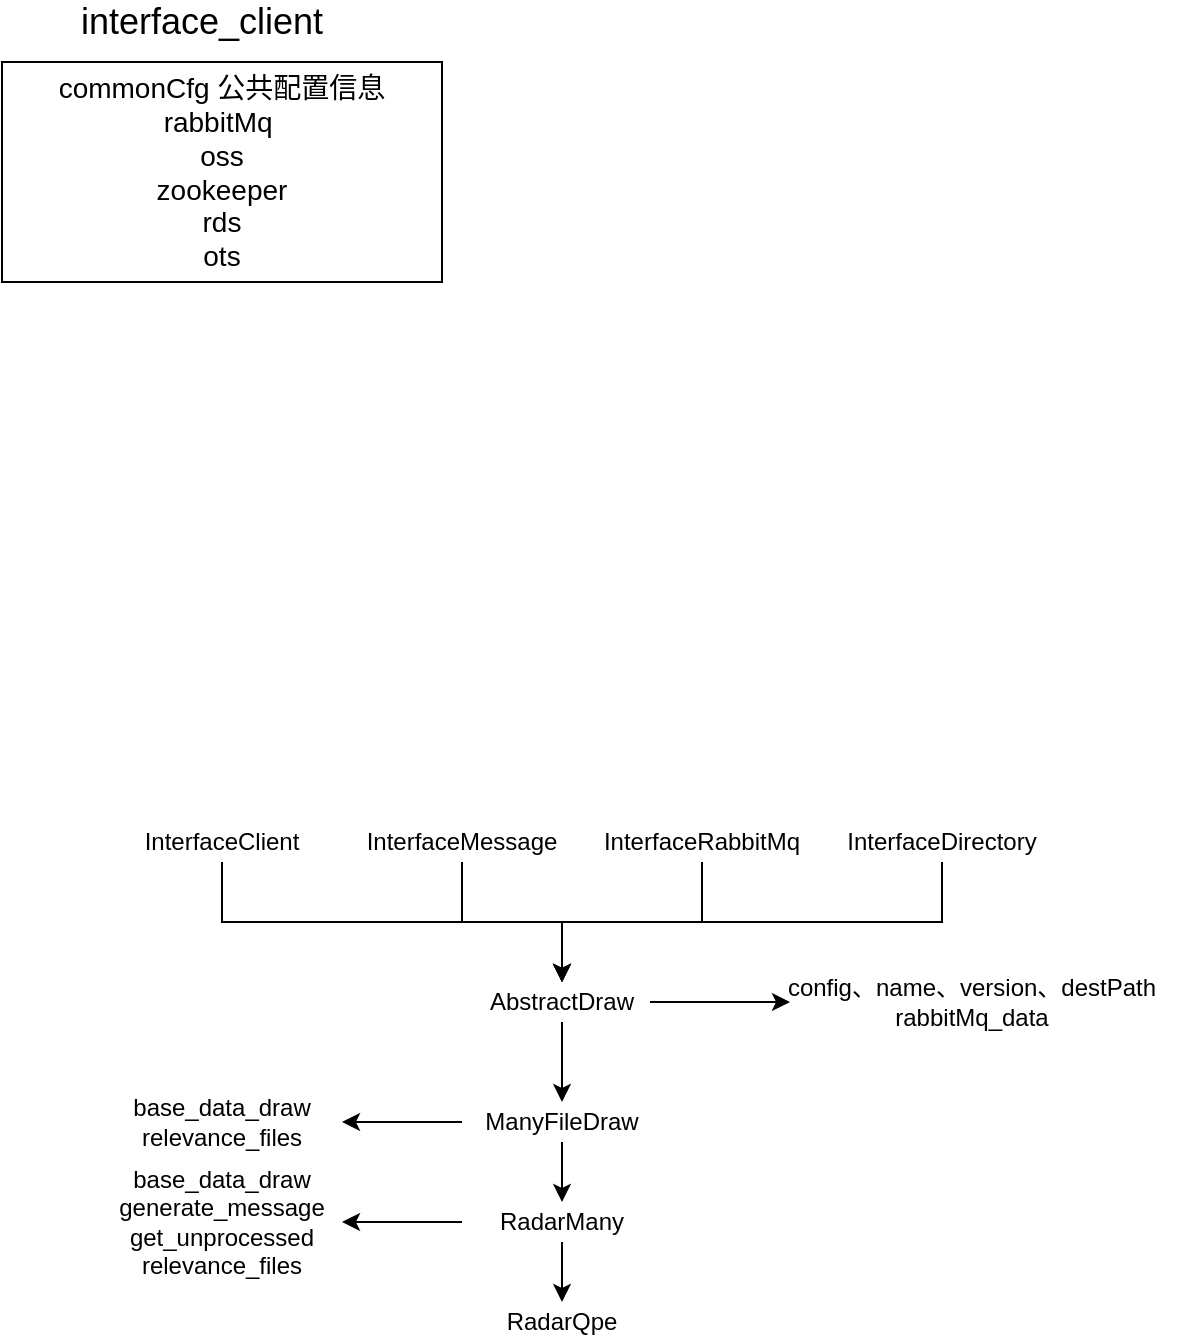 <mxfile version="14.2.7" type="github"><diagram id="YBcTHB66ucphWcAoBHSn" name="Page-1"><mxGraphModel dx="782" dy="437" grid="1" gridSize="10" guides="1" tooltips="1" connect="1" arrows="1" fold="1" page="1" pageScale="1" pageWidth="827" pageHeight="1169" math="0" shadow="0"><root><mxCell id="0"/><mxCell id="1" parent="0"/><mxCell id="yKjF_z6ax16SVA4f1wrI-1" value="&lt;font style=&quot;font-size: 14px&quot;&gt;commonCfg 公共配置信息&lt;br&gt;rabbitMq&amp;nbsp;&lt;br&gt;oss&lt;br&gt;zookeeper&lt;br&gt;rds&lt;br&gt;ots&lt;/font&gt;" style="rounded=0;whiteSpace=wrap;html=1;" parent="1" vertex="1"><mxGeometry x="140" y="40" width="220" height="110" as="geometry"/></mxCell><mxCell id="Ohb6vAUweagrgvJwGbF--2" value="&lt;font style=&quot;font-size: 18px&quot;&gt;interface_client&lt;/font&gt;" style="text;html=1;strokeColor=none;fillColor=none;align=center;verticalAlign=middle;whiteSpace=wrap;rounded=0;" vertex="1" parent="1"><mxGeometry x="220" y="10" width="40" height="20" as="geometry"/></mxCell><mxCell id="Ohb6vAUweagrgvJwGbF--3" value="RadarQpe" style="text;html=1;strokeColor=none;fillColor=none;align=center;verticalAlign=middle;whiteSpace=wrap;rounded=0;" vertex="1" parent="1"><mxGeometry x="400" y="660" width="40" height="20" as="geometry"/></mxCell><mxCell id="Ohb6vAUweagrgvJwGbF--18" value="" style="edgeStyle=orthogonalEdgeStyle;rounded=0;orthogonalLoop=1;jettySize=auto;html=1;" edge="1" parent="1" source="Ohb6vAUweagrgvJwGbF--4" target="Ohb6vAUweagrgvJwGbF--3"><mxGeometry relative="1" as="geometry"/></mxCell><mxCell id="Ohb6vAUweagrgvJwGbF--4" value="RadarMany" style="text;html=1;strokeColor=none;fillColor=none;align=center;verticalAlign=middle;whiteSpace=wrap;rounded=0;" vertex="1" parent="1"><mxGeometry x="400" y="610" width="40" height="20" as="geometry"/></mxCell><mxCell id="Ohb6vAUweagrgvJwGbF--17" value="" style="edgeStyle=orthogonalEdgeStyle;rounded=0;orthogonalLoop=1;jettySize=auto;html=1;" edge="1" parent="1" source="Ohb6vAUweagrgvJwGbF--5" target="Ohb6vAUweagrgvJwGbF--4"><mxGeometry relative="1" as="geometry"/></mxCell><mxCell id="Ohb6vAUweagrgvJwGbF--24" value="" style="edgeStyle=orthogonalEdgeStyle;rounded=0;orthogonalLoop=1;jettySize=auto;html=1;" edge="1" parent="1"><mxGeometry relative="1" as="geometry"><mxPoint x="370" y="570" as="sourcePoint"/><mxPoint x="310" y="570" as="targetPoint"/><Array as="points"><mxPoint x="320" y="570"/><mxPoint x="320" y="570"/></Array></mxGeometry></mxCell><mxCell id="Ohb6vAUweagrgvJwGbF--5" value="ManyFileDraw" style="text;html=1;strokeColor=none;fillColor=none;align=center;verticalAlign=middle;whiteSpace=wrap;rounded=0;" vertex="1" parent="1"><mxGeometry x="400" y="560" width="40" height="20" as="geometry"/></mxCell><mxCell id="Ohb6vAUweagrgvJwGbF--16" value="" style="edgeStyle=orthogonalEdgeStyle;rounded=0;orthogonalLoop=1;jettySize=auto;html=1;" edge="1" parent="1" source="Ohb6vAUweagrgvJwGbF--6" target="Ohb6vAUweagrgvJwGbF--5"><mxGeometry relative="1" as="geometry"/></mxCell><mxCell id="Ohb6vAUweagrgvJwGbF--20" value="" style="edgeStyle=orthogonalEdgeStyle;rounded=0;orthogonalLoop=1;jettySize=auto;html=1;" edge="1" parent="1"><mxGeometry relative="1" as="geometry"><mxPoint x="464" y="510" as="sourcePoint"/><mxPoint x="534" y="510" as="targetPoint"/></mxGeometry></mxCell><mxCell id="Ohb6vAUweagrgvJwGbF--6" value="AbstractDraw" style="text;html=1;strokeColor=none;fillColor=none;align=center;verticalAlign=middle;whiteSpace=wrap;rounded=0;" vertex="1" parent="1"><mxGeometry x="400" y="500" width="40" height="20" as="geometry"/></mxCell><mxCell id="Ohb6vAUweagrgvJwGbF--12" style="edgeStyle=orthogonalEdgeStyle;rounded=0;orthogonalLoop=1;jettySize=auto;html=1;entryX=0.5;entryY=0;entryDx=0;entryDy=0;" edge="1" parent="1" source="Ohb6vAUweagrgvJwGbF--7" target="Ohb6vAUweagrgvJwGbF--6"><mxGeometry relative="1" as="geometry"><Array as="points"><mxPoint x="250" y="470"/><mxPoint x="420" y="470"/></Array></mxGeometry></mxCell><mxCell id="Ohb6vAUweagrgvJwGbF--7" value="InterfaceClient" style="text;html=1;strokeColor=none;fillColor=none;align=center;verticalAlign=middle;whiteSpace=wrap;rounded=0;" vertex="1" parent="1"><mxGeometry x="230" y="420" width="40" height="20" as="geometry"/></mxCell><mxCell id="Ohb6vAUweagrgvJwGbF--13" style="edgeStyle=orthogonalEdgeStyle;rounded=0;orthogonalLoop=1;jettySize=auto;html=1;" edge="1" parent="1" source="Ohb6vAUweagrgvJwGbF--8"><mxGeometry relative="1" as="geometry"><mxPoint x="420" y="500" as="targetPoint"/><Array as="points"><mxPoint x="370" y="470"/><mxPoint x="420" y="470"/></Array></mxGeometry></mxCell><mxCell id="Ohb6vAUweagrgvJwGbF--8" value="InterfaceMessage" style="text;html=1;strokeColor=none;fillColor=none;align=center;verticalAlign=middle;whiteSpace=wrap;rounded=0;" vertex="1" parent="1"><mxGeometry x="350" y="420" width="40" height="20" as="geometry"/></mxCell><mxCell id="Ohb6vAUweagrgvJwGbF--14" style="edgeStyle=orthogonalEdgeStyle;rounded=0;orthogonalLoop=1;jettySize=auto;html=1;entryX=0.5;entryY=0;entryDx=0;entryDy=0;" edge="1" parent="1" source="Ohb6vAUweagrgvJwGbF--9" target="Ohb6vAUweagrgvJwGbF--6"><mxGeometry relative="1" as="geometry"><Array as="points"><mxPoint x="490" y="470"/><mxPoint x="420" y="470"/></Array></mxGeometry></mxCell><mxCell id="Ohb6vAUweagrgvJwGbF--9" value="InterfaceRabbitMq" style="text;html=1;strokeColor=none;fillColor=none;align=center;verticalAlign=middle;whiteSpace=wrap;rounded=0;" vertex="1" parent="1"><mxGeometry x="470" y="420" width="40" height="20" as="geometry"/></mxCell><mxCell id="Ohb6vAUweagrgvJwGbF--15" style="edgeStyle=orthogonalEdgeStyle;rounded=0;orthogonalLoop=1;jettySize=auto;html=1;entryX=0.5;entryY=0;entryDx=0;entryDy=0;" edge="1" parent="1" source="Ohb6vAUweagrgvJwGbF--10" target="Ohb6vAUweagrgvJwGbF--6"><mxGeometry relative="1" as="geometry"><Array as="points"><mxPoint x="610" y="470"/><mxPoint x="420" y="470"/></Array></mxGeometry></mxCell><mxCell id="Ohb6vAUweagrgvJwGbF--10" value="InterfaceDirectory" style="text;html=1;strokeColor=none;fillColor=none;align=center;verticalAlign=middle;whiteSpace=wrap;rounded=0;" vertex="1" parent="1"><mxGeometry x="590" y="420" width="40" height="20" as="geometry"/></mxCell><mxCell id="Ohb6vAUweagrgvJwGbF--19" value="config、name、version、destPath&lt;br&gt;rabbitMq_data" style="text;html=1;strokeColor=none;fillColor=none;align=center;verticalAlign=middle;whiteSpace=wrap;rounded=0;" vertex="1" parent="1"><mxGeometry x="510" y="485" width="230" height="50" as="geometry"/></mxCell><mxCell id="Ohb6vAUweagrgvJwGbF--21" value="base_data_draw&lt;br&gt;generate_message&lt;br&gt;get_unprocessed&lt;br&gt;relevance_files" style="text;html=1;strokeColor=none;fillColor=none;align=center;verticalAlign=middle;whiteSpace=wrap;rounded=0;" vertex="1" parent="1"><mxGeometry x="175" y="600" width="150" height="40" as="geometry"/></mxCell><mxCell id="Ohb6vAUweagrgvJwGbF--22" value="base_data_draw&lt;br&gt;relevance_files" style="text;html=1;strokeColor=none;fillColor=none;align=center;verticalAlign=middle;whiteSpace=wrap;rounded=0;" vertex="1" parent="1"><mxGeometry x="230" y="560" width="40" height="20" as="geometry"/></mxCell><mxCell id="Ohb6vAUweagrgvJwGbF--25" value="" style="edgeStyle=orthogonalEdgeStyle;rounded=0;orthogonalLoop=1;jettySize=auto;html=1;" edge="1" parent="1"><mxGeometry relative="1" as="geometry"><mxPoint x="370" y="620" as="sourcePoint"/><mxPoint x="310" y="620" as="targetPoint"/><Array as="points"><mxPoint x="320" y="620"/><mxPoint x="320" y="620"/></Array></mxGeometry></mxCell></root></mxGraphModel></diagram></mxfile>
